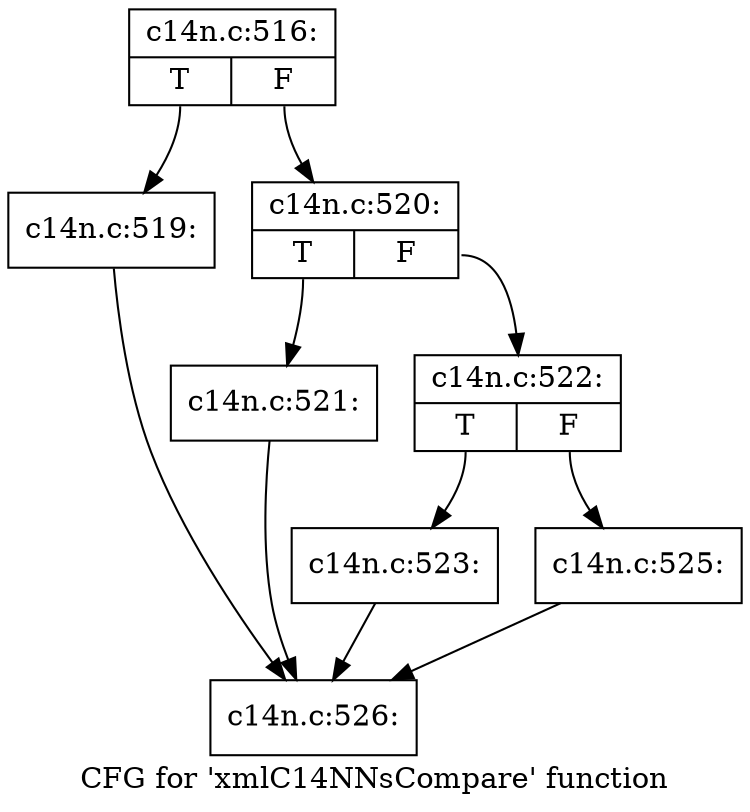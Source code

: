 digraph "CFG for 'xmlC14NNsCompare' function" {
	label="CFG for 'xmlC14NNsCompare' function";

	Node0x4a4c5a0 [shape=record,label="{c14n.c:516:|{<s0>T|<s1>F}}"];
	Node0x4a4c5a0:s0 -> Node0x4a331d0;
	Node0x4a4c5a0:s1 -> Node0x4a33220;
	Node0x4a331d0 [shape=record,label="{c14n.c:519:}"];
	Node0x4a331d0 -> Node0x4aefaf0;
	Node0x4a33220 [shape=record,label="{c14n.c:520:|{<s0>T|<s1>F}}"];
	Node0x4a33220:s0 -> Node0x4af1410;
	Node0x4a33220:s1 -> Node0x4af1460;
	Node0x4af1410 [shape=record,label="{c14n.c:521:}"];
	Node0x4af1410 -> Node0x4aefaf0;
	Node0x4af1460 [shape=record,label="{c14n.c:522:|{<s0>T|<s1>F}}"];
	Node0x4af1460:s0 -> Node0x4af1920;
	Node0x4af1460:s1 -> Node0x4af1970;
	Node0x4af1920 [shape=record,label="{c14n.c:523:}"];
	Node0x4af1920 -> Node0x4aefaf0;
	Node0x4af1970 [shape=record,label="{c14n.c:525:}"];
	Node0x4af1970 -> Node0x4aefaf0;
	Node0x4aefaf0 [shape=record,label="{c14n.c:526:}"];
}
